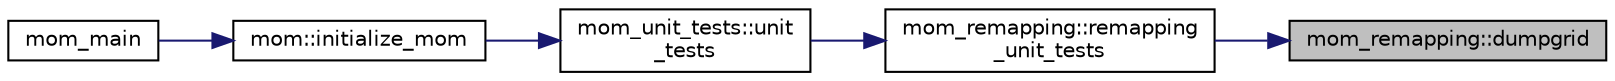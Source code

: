 digraph "mom_remapping::dumpgrid"
{
 // INTERACTIVE_SVG=YES
 // LATEX_PDF_SIZE
  edge [fontname="Helvetica",fontsize="10",labelfontname="Helvetica",labelfontsize="10"];
  node [fontname="Helvetica",fontsize="10",shape=record];
  rankdir="RL";
  Node1 [label="mom_remapping::dumpgrid",height=0.2,width=0.4,color="black", fillcolor="grey75", style="filled", fontcolor="black",tooltip="Convenience function for printing grid to screen."];
  Node1 -> Node2 [dir="back",color="midnightblue",fontsize="10",style="solid",fontname="Helvetica"];
  Node2 [label="mom_remapping::remapping\l_unit_tests",height=0.2,width=0.4,color="black", fillcolor="white", style="filled",URL="$namespacemom__remapping.html#a5849f564453d5ed76fb4feffd41eca26",tooltip="Runs unit tests on remapping functions. Should only be called from a single/root thread Returns True ..."];
  Node2 -> Node3 [dir="back",color="midnightblue",fontsize="10",style="solid",fontname="Helvetica"];
  Node3 [label="mom_unit_tests::unit\l_tests",height=0.2,width=0.4,color="black", fillcolor="white", style="filled",URL="$namespacemom__unit__tests.html#a57645db02bc734c32de50d028ef906ac",tooltip="Calls unit tests for other modules. Note that if a unit test returns true, a FATAL error is triggered..."];
  Node3 -> Node4 [dir="back",color="midnightblue",fontsize="10",style="solid",fontname="Helvetica"];
  Node4 [label="mom::initialize_mom",height=0.2,width=0.4,color="black", fillcolor="white", style="filled",URL="$namespacemom.html#a96708b16215666edbfa5b46228f3a200",tooltip="Initialize MOM, including memory allocation, setting up parameters and diagnostics,..."];
  Node4 -> Node5 [dir="back",color="midnightblue",fontsize="10",style="solid",fontname="Helvetica"];
  Node5 [label="mom_main",height=0.2,width=0.4,color="black", fillcolor="white", style="filled",URL="$MOM__driver_8F90.html#a08fffeb2d8e8acbf9ed4609be6d258c6",tooltip=" "];
}
